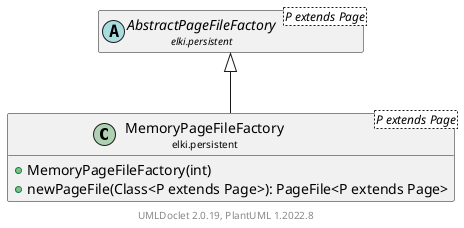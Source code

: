 @startuml
    remove .*\.(Instance|Par|Parameterizer|Factory)$
    set namespaceSeparator none
    hide empty fields
    hide empty methods

    class "<size:14>MemoryPageFileFactory\n<size:10>elki.persistent" as elki.persistent.MemoryPageFileFactory<P extends Page> [[MemoryPageFileFactory.html]] {
        +MemoryPageFileFactory(int)
        +newPageFile(Class<P extends Page>): PageFile<P extends Page>
    }

    abstract class "<size:14>AbstractPageFileFactory\n<size:10>elki.persistent" as elki.persistent.AbstractPageFileFactory<P extends Page> [[AbstractPageFileFactory.html]]
    class "<size:14>MemoryPageFileFactory.Par\n<size:10>elki.persistent" as elki.persistent.MemoryPageFileFactory.Par [[MemoryPageFileFactory.Par.html]]

    elki.persistent.AbstractPageFileFactory <|-- elki.persistent.MemoryPageFileFactory
    elki.persistent.MemoryPageFileFactory +-- elki.persistent.MemoryPageFileFactory.Par

    center footer UMLDoclet 2.0.19, PlantUML 1.2022.8
@enduml
